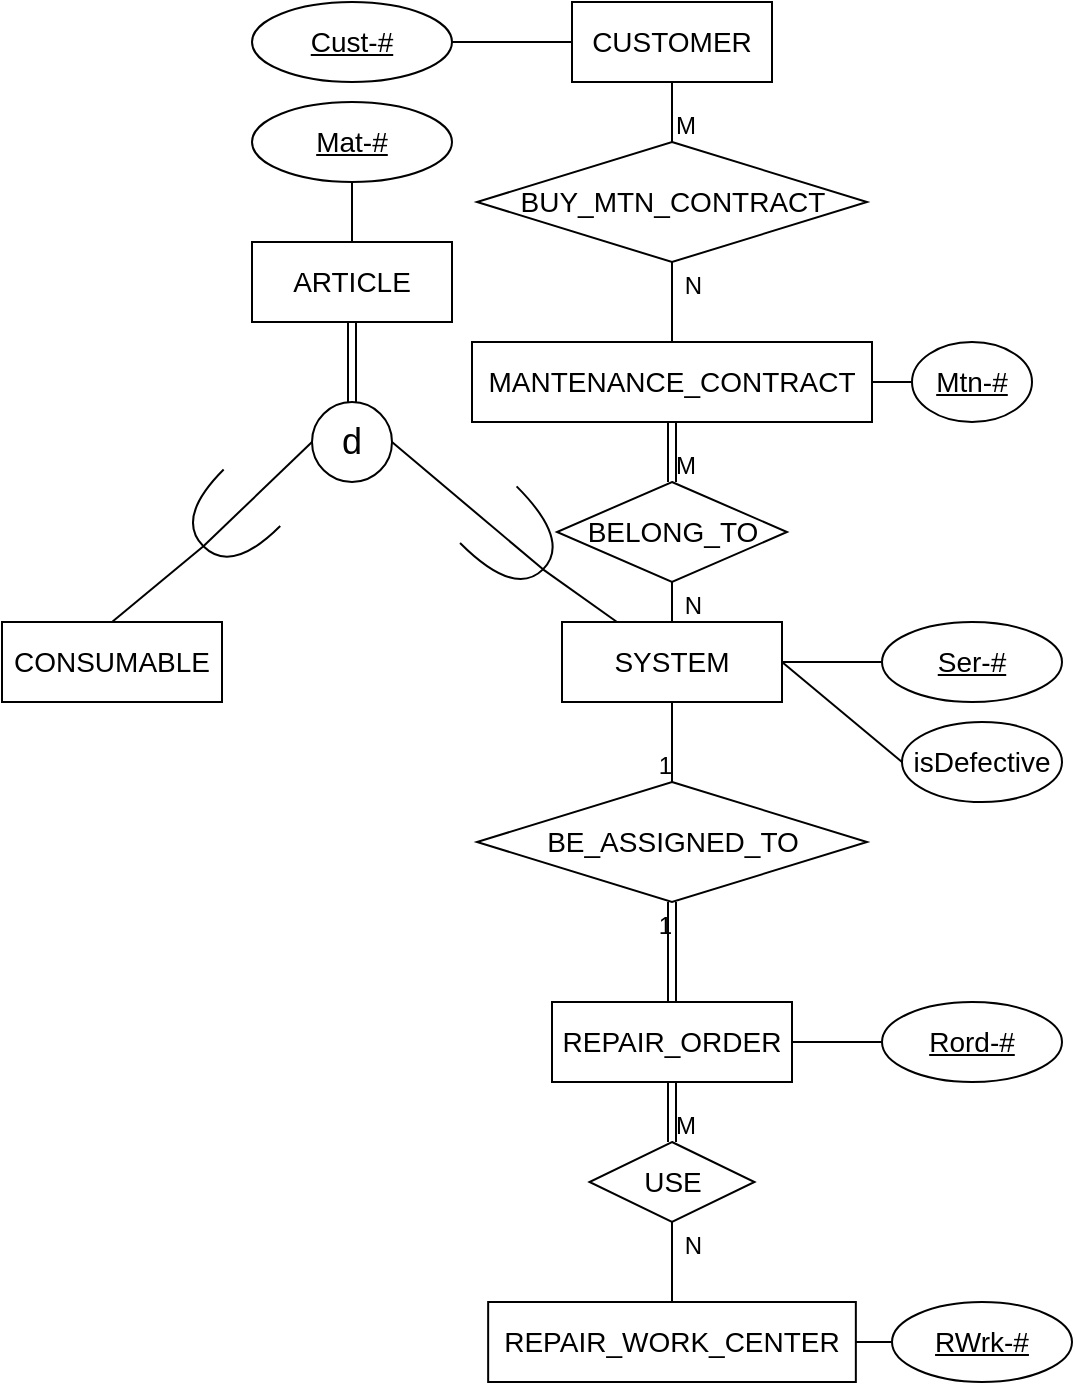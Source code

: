 <mxfile version="15.2.9" type="github">
  <diagram id="R2lEEEUBdFMjLlhIrx00" name="Page-1">
    <mxGraphModel dx="1185" dy="646" grid="1" gridSize="10" guides="1" tooltips="1" connect="1" arrows="1" fold="1" page="1" pageScale="1" pageWidth="850" pageHeight="1100" math="0" shadow="0" extFonts="Permanent Marker^https://fonts.googleapis.com/css?family=Permanent+Marker">
      <root>
        <mxCell id="0" />
        <mxCell id="1" parent="0" />
        <mxCell id="C3N5uGgPw5BcAoMVFrJw-1" value="&lt;font style=&quot;font-size: 14px&quot;&gt;ARTICLE&lt;/font&gt;" style="whiteSpace=wrap;html=1;align=center;" parent="1" vertex="1">
          <mxGeometry x="325" y="230" width="100" height="40" as="geometry" />
        </mxCell>
        <mxCell id="C3N5uGgPw5BcAoMVFrJw-2" value="&lt;span style=&quot;font-size: 14px&quot;&gt;Mat-#&lt;/span&gt;" style="ellipse;whiteSpace=wrap;html=1;align=center;fontStyle=4;" parent="1" vertex="1">
          <mxGeometry x="325" y="160" width="100" height="40" as="geometry" />
        </mxCell>
        <mxCell id="C3N5uGgPw5BcAoMVFrJw-3" value="" style="endArrow=none;html=1;rounded=0;exitX=0.5;exitY=1;exitDx=0;exitDy=0;entryX=0.5;entryY=0;entryDx=0;entryDy=0;" parent="1" source="C3N5uGgPw5BcAoMVFrJw-2" target="C3N5uGgPw5BcAoMVFrJw-1" edge="1">
          <mxGeometry relative="1" as="geometry">
            <mxPoint x="340" y="430" as="sourcePoint" />
            <mxPoint x="500" y="430" as="targetPoint" />
          </mxGeometry>
        </mxCell>
        <mxCell id="C3N5uGgPw5BcAoMVFrJw-4" value="&lt;font style=&quot;font-size: 14px&quot;&gt;CONSUMABLE&lt;/font&gt;" style="whiteSpace=wrap;html=1;align=center;" parent="1" vertex="1">
          <mxGeometry x="200" y="420" width="110" height="40" as="geometry" />
        </mxCell>
        <mxCell id="C3N5uGgPw5BcAoMVFrJw-5" value="&lt;font style=&quot;font-size: 14px&quot;&gt;SYSTEM&lt;/font&gt;" style="whiteSpace=wrap;html=1;align=center;" parent="1" vertex="1">
          <mxGeometry x="480" y="420" width="110" height="40" as="geometry" />
        </mxCell>
        <mxCell id="C3N5uGgPw5BcAoMVFrJw-7" value="&lt;span style=&quot;font-size: 18px&quot;&gt;d&lt;/span&gt;" style="ellipse;whiteSpace=wrap;html=1;align=center;" parent="1" vertex="1">
          <mxGeometry x="355" y="310" width="40" height="40" as="geometry" />
        </mxCell>
        <mxCell id="C3N5uGgPw5BcAoMVFrJw-8" value="" style="endArrow=none;html=1;rounded=0;entryX=1;entryY=0.5;entryDx=0;entryDy=0;entryPerimeter=0;exitX=0.5;exitY=0;exitDx=0;exitDy=0;" parent="1" source="C3N5uGgPw5BcAoMVFrJw-4" target="C3N5uGgPw5BcAoMVFrJw-9" edge="1">
          <mxGeometry relative="1" as="geometry">
            <mxPoint x="280" y="400" as="sourcePoint" />
            <mxPoint x="360" y="460" as="targetPoint" />
          </mxGeometry>
        </mxCell>
        <mxCell id="C3N5uGgPw5BcAoMVFrJw-9" value="" style="shape=requiredInterface;html=1;verticalLabelPosition=bottom;rotation=135;" parent="1" vertex="1">
          <mxGeometry x="295.67" y="350" width="34.33" height="40" as="geometry" />
        </mxCell>
        <mxCell id="C3N5uGgPw5BcAoMVFrJw-10" value="" style="shape=requiredInterface;html=1;verticalLabelPosition=bottom;rotation=45;" parent="1" vertex="1">
          <mxGeometry x="437.5" y="360" width="38.66" height="40" as="geometry" />
        </mxCell>
        <mxCell id="C3N5uGgPw5BcAoMVFrJw-11" value="" style="endArrow=none;html=1;rounded=0;exitX=0;exitY=0.5;exitDx=0;exitDy=0;entryX=1;entryY=0.5;entryDx=0;entryDy=0;entryPerimeter=0;" parent="1" source="C3N5uGgPw5BcAoMVFrJw-7" target="C3N5uGgPw5BcAoMVFrJw-9" edge="1">
          <mxGeometry relative="1" as="geometry">
            <mxPoint x="370" y="510.0" as="sourcePoint" />
            <mxPoint x="370" y="474.33" as="targetPoint" />
          </mxGeometry>
        </mxCell>
        <mxCell id="C3N5uGgPw5BcAoMVFrJw-12" value="" style="endArrow=none;html=1;rounded=0;exitX=1;exitY=0.5;exitDx=0;exitDy=0;exitPerimeter=0;entryX=0.25;entryY=0;entryDx=0;entryDy=0;" parent="1" source="C3N5uGgPw5BcAoMVFrJw-10" target="C3N5uGgPw5BcAoMVFrJw-5" edge="1">
          <mxGeometry relative="1" as="geometry">
            <mxPoint x="380" y="520.0" as="sourcePoint" />
            <mxPoint x="480" y="410" as="targetPoint" />
          </mxGeometry>
        </mxCell>
        <mxCell id="C3N5uGgPw5BcAoMVFrJw-13" value="" style="endArrow=none;html=1;rounded=0;exitX=1;exitY=0.5;exitDx=0;exitDy=0;entryX=1;entryY=0.5;entryDx=0;entryDy=0;exitPerimeter=0;" parent="1" source="C3N5uGgPw5BcAoMVFrJw-10" target="C3N5uGgPw5BcAoMVFrJw-7" edge="1">
          <mxGeometry relative="1" as="geometry">
            <mxPoint x="541.07" y="459.995" as="sourcePoint" />
            <mxPoint x="620" y="510.0" as="targetPoint" />
          </mxGeometry>
        </mxCell>
        <mxCell id="C3N5uGgPw5BcAoMVFrJw-14" value="" style="endArrow=none;html=1;rounded=0;exitX=0.5;exitY=1;exitDx=0;exitDy=0;entryX=0.5;entryY=0;entryDx=0;entryDy=0;shape=link;" parent="1" source="C3N5uGgPw5BcAoMVFrJw-1" target="C3N5uGgPw5BcAoMVFrJw-7" edge="1">
          <mxGeometry relative="1" as="geometry">
            <mxPoint x="360" y="320" as="sourcePoint" />
            <mxPoint x="385" y="480" as="targetPoint" />
          </mxGeometry>
        </mxCell>
        <mxCell id="C3N5uGgPw5BcAoMVFrJw-16" style="edgeStyle=orthogonalEdgeStyle;rounded=0;orthogonalLoop=1;jettySize=auto;html=1;exitX=0.5;exitY=1;exitDx=0;exitDy=0;" parent="1" source="C3N5uGgPw5BcAoMVFrJw-4" target="C3N5uGgPw5BcAoMVFrJw-4" edge="1">
          <mxGeometry relative="1" as="geometry" />
        </mxCell>
        <mxCell id="C3N5uGgPw5BcAoMVFrJw-17" value="&lt;span style=&quot;font-size: 14px&quot;&gt;Ser-#&lt;/span&gt;" style="ellipse;whiteSpace=wrap;html=1;align=center;fontStyle=4;" parent="1" vertex="1">
          <mxGeometry x="640" y="420" width="90" height="40" as="geometry" />
        </mxCell>
        <mxCell id="C3N5uGgPw5BcAoMVFrJw-20" value="" style="endArrow=none;html=1;rounded=0;exitX=1;exitY=0.5;exitDx=0;exitDy=0;entryX=0;entryY=0.5;entryDx=0;entryDy=0;" parent="1" source="C3N5uGgPw5BcAoMVFrJw-5" target="C3N5uGgPw5BcAoMVFrJw-17" edge="1">
          <mxGeometry relative="1" as="geometry">
            <mxPoint x="325.355" y="224.142" as="sourcePoint" />
            <mxPoint x="385" y="260" as="targetPoint" />
          </mxGeometry>
        </mxCell>
        <mxCell id="C3N5uGgPw5BcAoMVFrJw-36" value="&lt;font style=&quot;font-size: 14px&quot;&gt;BE_ASSIGNED_TO&lt;/font&gt;" style="shape=rhombus;perimeter=rhombusPerimeter;whiteSpace=wrap;html=1;align=center;" parent="1" vertex="1">
          <mxGeometry x="437.5" y="500" width="195" height="60" as="geometry" />
        </mxCell>
        <mxCell id="C3N5uGgPw5BcAoMVFrJw-37" value="&lt;font style=&quot;font-size: 14px&quot;&gt;isDefective&lt;/font&gt;" style="ellipse;whiteSpace=wrap;html=1;align=center;" parent="1" vertex="1">
          <mxGeometry x="650" y="470" width="80" height="40" as="geometry" />
        </mxCell>
        <mxCell id="C3N5uGgPw5BcAoMVFrJw-38" value="" style="endArrow=none;html=1;rounded=0;exitX=1;exitY=0.5;exitDx=0;exitDy=0;entryX=0;entryY=0.5;entryDx=0;entryDy=0;" parent="1" source="C3N5uGgPw5BcAoMVFrJw-5" target="C3N5uGgPw5BcAoMVFrJw-37" edge="1">
          <mxGeometry relative="1" as="geometry">
            <mxPoint x="600" y="450" as="sourcePoint" />
            <mxPoint x="650" y="450" as="targetPoint" />
          </mxGeometry>
        </mxCell>
        <mxCell id="C3N5uGgPw5BcAoMVFrJw-39" value="&lt;font style=&quot;font-size: 14px&quot;&gt;REPAIR_ORDER&lt;/font&gt;" style="whiteSpace=wrap;html=1;align=center;" parent="1" vertex="1">
          <mxGeometry x="475" y="610" width="120" height="40" as="geometry" />
        </mxCell>
        <mxCell id="C3N5uGgPw5BcAoMVFrJw-40" value="&lt;span style=&quot;font-size: 14px&quot;&gt;Rord-#&lt;/span&gt;" style="ellipse;whiteSpace=wrap;html=1;align=center;fontStyle=4;" parent="1" vertex="1">
          <mxGeometry x="640" y="610" width="90" height="40" as="geometry" />
        </mxCell>
        <mxCell id="C3N5uGgPw5BcAoMVFrJw-41" value="" style="endArrow=none;html=1;rounded=0;exitX=1;exitY=0.5;exitDx=0;exitDy=0;entryX=0;entryY=0.5;entryDx=0;entryDy=0;" parent="1" source="C3N5uGgPw5BcAoMVFrJw-39" target="C3N5uGgPw5BcAoMVFrJw-40" edge="1">
          <mxGeometry relative="1" as="geometry">
            <mxPoint x="600" y="450" as="sourcePoint" />
            <mxPoint x="650" y="450" as="targetPoint" />
          </mxGeometry>
        </mxCell>
        <mxCell id="C3N5uGgPw5BcAoMVFrJw-42" value="&lt;font style=&quot;font-size: 14px&quot;&gt;REPAIR_WORK_CENTER&lt;/font&gt;" style="whiteSpace=wrap;html=1;align=center;" parent="1" vertex="1">
          <mxGeometry x="443.08" y="760" width="183.84" height="40" as="geometry" />
        </mxCell>
        <mxCell id="C3N5uGgPw5BcAoMVFrJw-43" value="" style="endArrow=none;html=1;rounded=0;exitX=0.5;exitY=1;exitDx=0;exitDy=0;entryX=0.5;entryY=0;entryDx=0;entryDy=0;" parent="1" source="C3N5uGgPw5BcAoMVFrJw-5" target="C3N5uGgPw5BcAoMVFrJw-36" edge="1">
          <mxGeometry relative="1" as="geometry">
            <mxPoint x="560" y="550" as="sourcePoint" />
            <mxPoint x="720" y="550" as="targetPoint" />
          </mxGeometry>
        </mxCell>
        <mxCell id="C3N5uGgPw5BcAoMVFrJw-44" value="1" style="resizable=0;html=1;align=right;verticalAlign=bottom;" parent="C3N5uGgPw5BcAoMVFrJw-43" connectable="0" vertex="1">
          <mxGeometry x="1" relative="1" as="geometry" />
        </mxCell>
        <mxCell id="C3N5uGgPw5BcAoMVFrJw-45" value="" style="endArrow=none;html=1;rounded=0;entryX=0.5;entryY=1;entryDx=0;entryDy=0;exitX=0.5;exitY=0;exitDx=0;exitDy=0;shape=link;" parent="1" source="C3N5uGgPw5BcAoMVFrJw-39" target="C3N5uGgPw5BcAoMVFrJw-36" edge="1">
          <mxGeometry relative="1" as="geometry">
            <mxPoint x="520" y="550" as="sourcePoint" />
            <mxPoint x="680" y="550" as="targetPoint" />
          </mxGeometry>
        </mxCell>
        <mxCell id="C3N5uGgPw5BcAoMVFrJw-46" value="1" style="resizable=0;html=1;align=right;verticalAlign=bottom;" parent="C3N5uGgPw5BcAoMVFrJw-45" connectable="0" vertex="1">
          <mxGeometry x="1" relative="1" as="geometry">
            <mxPoint y="20" as="offset" />
          </mxGeometry>
        </mxCell>
        <mxCell id="C3N5uGgPw5BcAoMVFrJw-47" value="&lt;font style=&quot;font-size: 14px&quot;&gt;USE&lt;/font&gt;" style="shape=rhombus;perimeter=rhombusPerimeter;whiteSpace=wrap;html=1;align=center;" parent="1" vertex="1">
          <mxGeometry x="493.75" y="680" width="82.5" height="40" as="geometry" />
        </mxCell>
        <mxCell id="C3N5uGgPw5BcAoMVFrJw-48" value="&lt;span style=&quot;font-size: 14px&quot;&gt;RWrk-#&lt;/span&gt;" style="ellipse;whiteSpace=wrap;html=1;align=center;fontStyle=4;" parent="1" vertex="1">
          <mxGeometry x="645" y="760" width="90" height="40" as="geometry" />
        </mxCell>
        <mxCell id="C3N5uGgPw5BcAoMVFrJw-49" value="" style="endArrow=none;html=1;rounded=0;exitX=1;exitY=0.5;exitDx=0;exitDy=0;entryX=0;entryY=0.5;entryDx=0;entryDy=0;" parent="1" source="C3N5uGgPw5BcAoMVFrJw-42" target="C3N5uGgPw5BcAoMVFrJw-48" edge="1">
          <mxGeometry relative="1" as="geometry">
            <mxPoint x="632.5" y="770" as="sourcePoint" />
            <mxPoint x="687.5" y="590" as="targetPoint" />
          </mxGeometry>
        </mxCell>
        <mxCell id="C3N5uGgPw5BcAoMVFrJw-50" value="" style="endArrow=none;html=1;rounded=0;entryX=0.5;entryY=1;entryDx=0;entryDy=0;exitX=0.5;exitY=0;exitDx=0;exitDy=0;shape=link;" parent="1" source="C3N5uGgPw5BcAoMVFrJw-47" target="C3N5uGgPw5BcAoMVFrJw-39" edge="1">
          <mxGeometry relative="1" as="geometry">
            <mxPoint x="545" y="310" as="sourcePoint" />
            <mxPoint x="545" y="280" as="targetPoint" />
          </mxGeometry>
        </mxCell>
        <mxCell id="C3N5uGgPw5BcAoMVFrJw-51" value="M" style="resizable=0;html=1;align=left;verticalAlign=bottom;" parent="C3N5uGgPw5BcAoMVFrJw-50" connectable="0" vertex="1">
          <mxGeometry x="-1" relative="1" as="geometry" />
        </mxCell>
        <mxCell id="C3N5uGgPw5BcAoMVFrJw-52" value="" style="endArrow=none;html=1;rounded=0;entryX=0.5;entryY=1;entryDx=0;entryDy=0;exitX=0.5;exitY=0;exitDx=0;exitDy=0;" parent="1" source="C3N5uGgPw5BcAoMVFrJw-42" target="C3N5uGgPw5BcAoMVFrJw-47" edge="1">
          <mxGeometry relative="1" as="geometry">
            <mxPoint x="545" y="430" as="sourcePoint" />
            <mxPoint x="545" y="370" as="targetPoint" />
          </mxGeometry>
        </mxCell>
        <mxCell id="C3N5uGgPw5BcAoMVFrJw-53" value="N" style="resizable=0;html=1;align=right;verticalAlign=bottom;" parent="C3N5uGgPw5BcAoMVFrJw-52" connectable="0" vertex="1">
          <mxGeometry x="1" relative="1" as="geometry">
            <mxPoint x="15" y="20" as="offset" />
          </mxGeometry>
        </mxCell>
        <mxCell id="36hw2eUwj45bmBkk7DqP-1" value="" style="endArrow=none;html=1;rounded=0;entryX=0.5;entryY=1;entryDx=0;entryDy=0;exitX=0.5;exitY=0;exitDx=0;exitDy=0;" edge="1" parent="1" source="36hw2eUwj45bmBkk7DqP-8" target="36hw2eUwj45bmBkk7DqP-5">
          <mxGeometry relative="1" as="geometry">
            <mxPoint x="500" y="370" as="sourcePoint" />
            <mxPoint x="895" y="430" as="targetPoint" />
          </mxGeometry>
        </mxCell>
        <mxCell id="36hw2eUwj45bmBkk7DqP-2" value="M" style="resizable=0;html=1;align=left;verticalAlign=bottom;" connectable="0" vertex="1" parent="36hw2eUwj45bmBkk7DqP-1">
          <mxGeometry x="-1" relative="1" as="geometry" />
        </mxCell>
        <mxCell id="36hw2eUwj45bmBkk7DqP-3" value="" style="endArrow=none;html=1;rounded=0;entryX=0.5;entryY=1;entryDx=0;entryDy=0;exitX=0.5;exitY=0;exitDx=0;exitDy=0;" edge="1" parent="1" target="36hw2eUwj45bmBkk7DqP-8" source="36hw2eUwj45bmBkk7DqP-10">
          <mxGeometry relative="1" as="geometry">
            <mxPoint x="540" y="300" as="sourcePoint" />
            <mxPoint x="500" y="430" as="targetPoint" />
          </mxGeometry>
        </mxCell>
        <mxCell id="36hw2eUwj45bmBkk7DqP-4" value="N" style="resizable=0;html=1;align=right;verticalAlign=bottom;" connectable="0" vertex="1" parent="36hw2eUwj45bmBkk7DqP-3">
          <mxGeometry x="1" relative="1" as="geometry">
            <mxPoint x="15" y="20" as="offset" />
          </mxGeometry>
        </mxCell>
        <mxCell id="36hw2eUwj45bmBkk7DqP-5" value="&lt;font style=&quot;font-size: 14px&quot;&gt;CUSTOMER&lt;/font&gt;" style="whiteSpace=wrap;html=1;align=center;" vertex="1" parent="1">
          <mxGeometry x="485" y="110" width="100" height="40" as="geometry" />
        </mxCell>
        <mxCell id="36hw2eUwj45bmBkk7DqP-6" value="&lt;span style=&quot;font-size: 14px&quot;&gt;Cust-#&lt;/span&gt;" style="ellipse;whiteSpace=wrap;html=1;align=center;fontStyle=4;" vertex="1" parent="1">
          <mxGeometry x="325" y="110" width="100" height="40" as="geometry" />
        </mxCell>
        <mxCell id="36hw2eUwj45bmBkk7DqP-7" value="" style="endArrow=none;html=1;rounded=0;exitX=1;exitY=0.5;exitDx=0;exitDy=0;entryX=0;entryY=0.5;entryDx=0;entryDy=0;" edge="1" parent="1" source="36hw2eUwj45bmBkk7DqP-6" target="36hw2eUwj45bmBkk7DqP-5">
          <mxGeometry relative="1" as="geometry">
            <mxPoint x="330.355" y="104.142" as="sourcePoint" />
            <mxPoint x="390" y="140" as="targetPoint" />
          </mxGeometry>
        </mxCell>
        <mxCell id="36hw2eUwj45bmBkk7DqP-8" value="&lt;font style=&quot;font-size: 14px&quot;&gt;BUY_MTN_CONTRACT&lt;/font&gt;" style="shape=rhombus;perimeter=rhombusPerimeter;whiteSpace=wrap;html=1;align=center;" vertex="1" parent="1">
          <mxGeometry x="437.5" y="180" width="195" height="60" as="geometry" />
        </mxCell>
        <mxCell id="36hw2eUwj45bmBkk7DqP-9" value="&lt;font style=&quot;font-size: 14px&quot;&gt;BELONG_TO&lt;/font&gt;" style="shape=rhombus;perimeter=rhombusPerimeter;whiteSpace=wrap;html=1;align=center;" vertex="1" parent="1">
          <mxGeometry x="477.5" y="350" width="115" height="50" as="geometry" />
        </mxCell>
        <mxCell id="36hw2eUwj45bmBkk7DqP-10" value="&lt;font style=&quot;font-size: 14px&quot;&gt;MANTENANCE_CONTRACT&lt;/font&gt;" style="whiteSpace=wrap;html=1;align=center;" vertex="1" parent="1">
          <mxGeometry x="435" y="280" width="200" height="40" as="geometry" />
        </mxCell>
        <mxCell id="36hw2eUwj45bmBkk7DqP-11" value="" style="endArrow=none;html=1;rounded=0;entryX=0.5;entryY=1;entryDx=0;entryDy=0;exitX=0.5;exitY=0;exitDx=0;exitDy=0;shape=link;" edge="1" parent="1" source="36hw2eUwj45bmBkk7DqP-9" target="36hw2eUwj45bmBkk7DqP-10">
          <mxGeometry relative="1" as="geometry">
            <mxPoint x="550" y="190" as="sourcePoint" />
            <mxPoint x="550" y="160" as="targetPoint" />
          </mxGeometry>
        </mxCell>
        <mxCell id="36hw2eUwj45bmBkk7DqP-12" value="M" style="resizable=0;html=1;align=left;verticalAlign=bottom;" connectable="0" vertex="1" parent="36hw2eUwj45bmBkk7DqP-11">
          <mxGeometry x="-1" relative="1" as="geometry" />
        </mxCell>
        <mxCell id="36hw2eUwj45bmBkk7DqP-13" value="" style="endArrow=none;html=1;rounded=0;entryX=0.5;entryY=1;entryDx=0;entryDy=0;exitX=0.5;exitY=0;exitDx=0;exitDy=0;" edge="1" parent="1" source="C3N5uGgPw5BcAoMVFrJw-5" target="36hw2eUwj45bmBkk7DqP-9">
          <mxGeometry relative="1" as="geometry">
            <mxPoint x="550" y="290" as="sourcePoint" />
            <mxPoint x="550" y="250" as="targetPoint" />
          </mxGeometry>
        </mxCell>
        <mxCell id="36hw2eUwj45bmBkk7DqP-14" value="N" style="resizable=0;html=1;align=right;verticalAlign=bottom;" connectable="0" vertex="1" parent="36hw2eUwj45bmBkk7DqP-13">
          <mxGeometry x="1" relative="1" as="geometry">
            <mxPoint x="15" y="20" as="offset" />
          </mxGeometry>
        </mxCell>
        <mxCell id="36hw2eUwj45bmBkk7DqP-15" value="&lt;span style=&quot;font-size: 14px&quot;&gt;Mtn-#&lt;/span&gt;" style="ellipse;whiteSpace=wrap;html=1;align=center;fontStyle=4;" vertex="1" parent="1">
          <mxGeometry x="655" y="280" width="60" height="40" as="geometry" />
        </mxCell>
        <mxCell id="36hw2eUwj45bmBkk7DqP-16" value="" style="endArrow=none;html=1;rounded=0;exitX=0;exitY=0.5;exitDx=0;exitDy=0;entryX=1;entryY=0.5;entryDx=0;entryDy=0;" edge="1" parent="1" source="36hw2eUwj45bmBkk7DqP-15" target="36hw2eUwj45bmBkk7DqP-10">
          <mxGeometry relative="1" as="geometry">
            <mxPoint x="665.355" y="264.142" as="sourcePoint" />
            <mxPoint x="820" y="290" as="targetPoint" />
          </mxGeometry>
        </mxCell>
      </root>
    </mxGraphModel>
  </diagram>
</mxfile>
